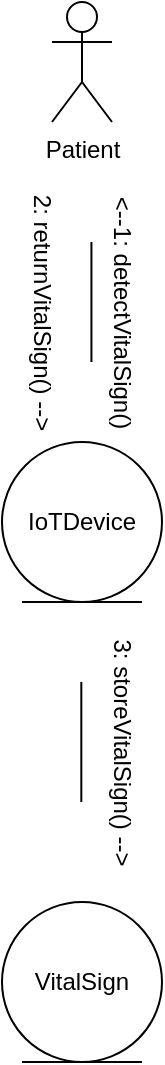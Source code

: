 <mxfile version="27.0.3">
  <diagram name="Page-1" id="VMvn8d_JxQm5qV6dqbnH">
    <mxGraphModel dx="719" dy="319" grid="1" gridSize="10" guides="1" tooltips="1" connect="1" arrows="1" fold="1" page="1" pageScale="1" pageWidth="850" pageHeight="1100" math="0" shadow="0">
      <root>
        <mxCell id="0" />
        <mxCell id="1" parent="0" />
        <mxCell id="5nxft-FZRLlkfpMBX9xN-3" value="VitalSign" style="ellipse;shape=umlEntity;whiteSpace=wrap;html=1;rotation=0;" vertex="1" parent="1">
          <mxGeometry x="290" y="570" width="80" height="80" as="geometry" />
        </mxCell>
        <mxCell id="5nxft-FZRLlkfpMBX9xN-5" value="IoTDevice" style="ellipse;shape=umlEntity;whiteSpace=wrap;html=1;" vertex="1" parent="1">
          <mxGeometry x="290" y="340" width="80" height="80" as="geometry" />
        </mxCell>
        <mxCell id="5nxft-FZRLlkfpMBX9xN-7" value="" style="endArrow=none;html=1;endSize=12;startArrow=none;startSize=14;startFill=0;edgeStyle=orthogonalEdgeStyle;align=center;verticalAlign=bottom;endFill=0;rounded=0;" edge="1" parent="1">
          <mxGeometry y="3" relative="1" as="geometry">
            <mxPoint x="334.71" y="240" as="sourcePoint" />
            <mxPoint x="334.71" y="300" as="targetPoint" />
          </mxGeometry>
        </mxCell>
        <mxCell id="5nxft-FZRLlkfpMBX9xN-9" value="" style="endArrow=none;html=1;rounded=0;" edge="1" parent="1">
          <mxGeometry width="50" height="50" relative="1" as="geometry">
            <mxPoint x="329.66" y="460" as="sourcePoint" />
            <mxPoint x="329.66" y="520" as="targetPoint" />
          </mxGeometry>
        </mxCell>
        <mxCell id="5nxft-FZRLlkfpMBX9xN-11" value="Patient" style="shape=umlActor;verticalLabelPosition=bottom;verticalAlign=top;html=1;" vertex="1" parent="1">
          <mxGeometry x="315" y="120" width="30" height="60" as="geometry" />
        </mxCell>
        <mxCell id="5nxft-FZRLlkfpMBX9xN-13" value="&amp;lt;--1: detectVitalSign()" style="text;html=1;align=center;verticalAlign=middle;resizable=0;points=[];autosize=1;strokeColor=none;fillColor=none;rotation=90;" vertex="1" parent="1">
          <mxGeometry x="280" y="260" width="140" height="30" as="geometry" />
        </mxCell>
        <mxCell id="5nxft-FZRLlkfpMBX9xN-14" value="2: returnVitalSign() --&amp;gt;" style="text;html=1;align=center;verticalAlign=middle;resizable=0;points=[];autosize=1;strokeColor=none;fillColor=none;rotation=90;" vertex="1" parent="1">
          <mxGeometry x="240" y="260" width="140" height="30" as="geometry" />
        </mxCell>
        <mxCell id="5nxft-FZRLlkfpMBX9xN-15" value="3: storeVitalSign() --&amp;gt;" style="text;html=1;align=center;verticalAlign=middle;resizable=0;points=[];autosize=1;strokeColor=none;fillColor=none;rotation=90;" vertex="1" parent="1">
          <mxGeometry x="280" y="480" width="140" height="30" as="geometry" />
        </mxCell>
      </root>
    </mxGraphModel>
  </diagram>
</mxfile>
